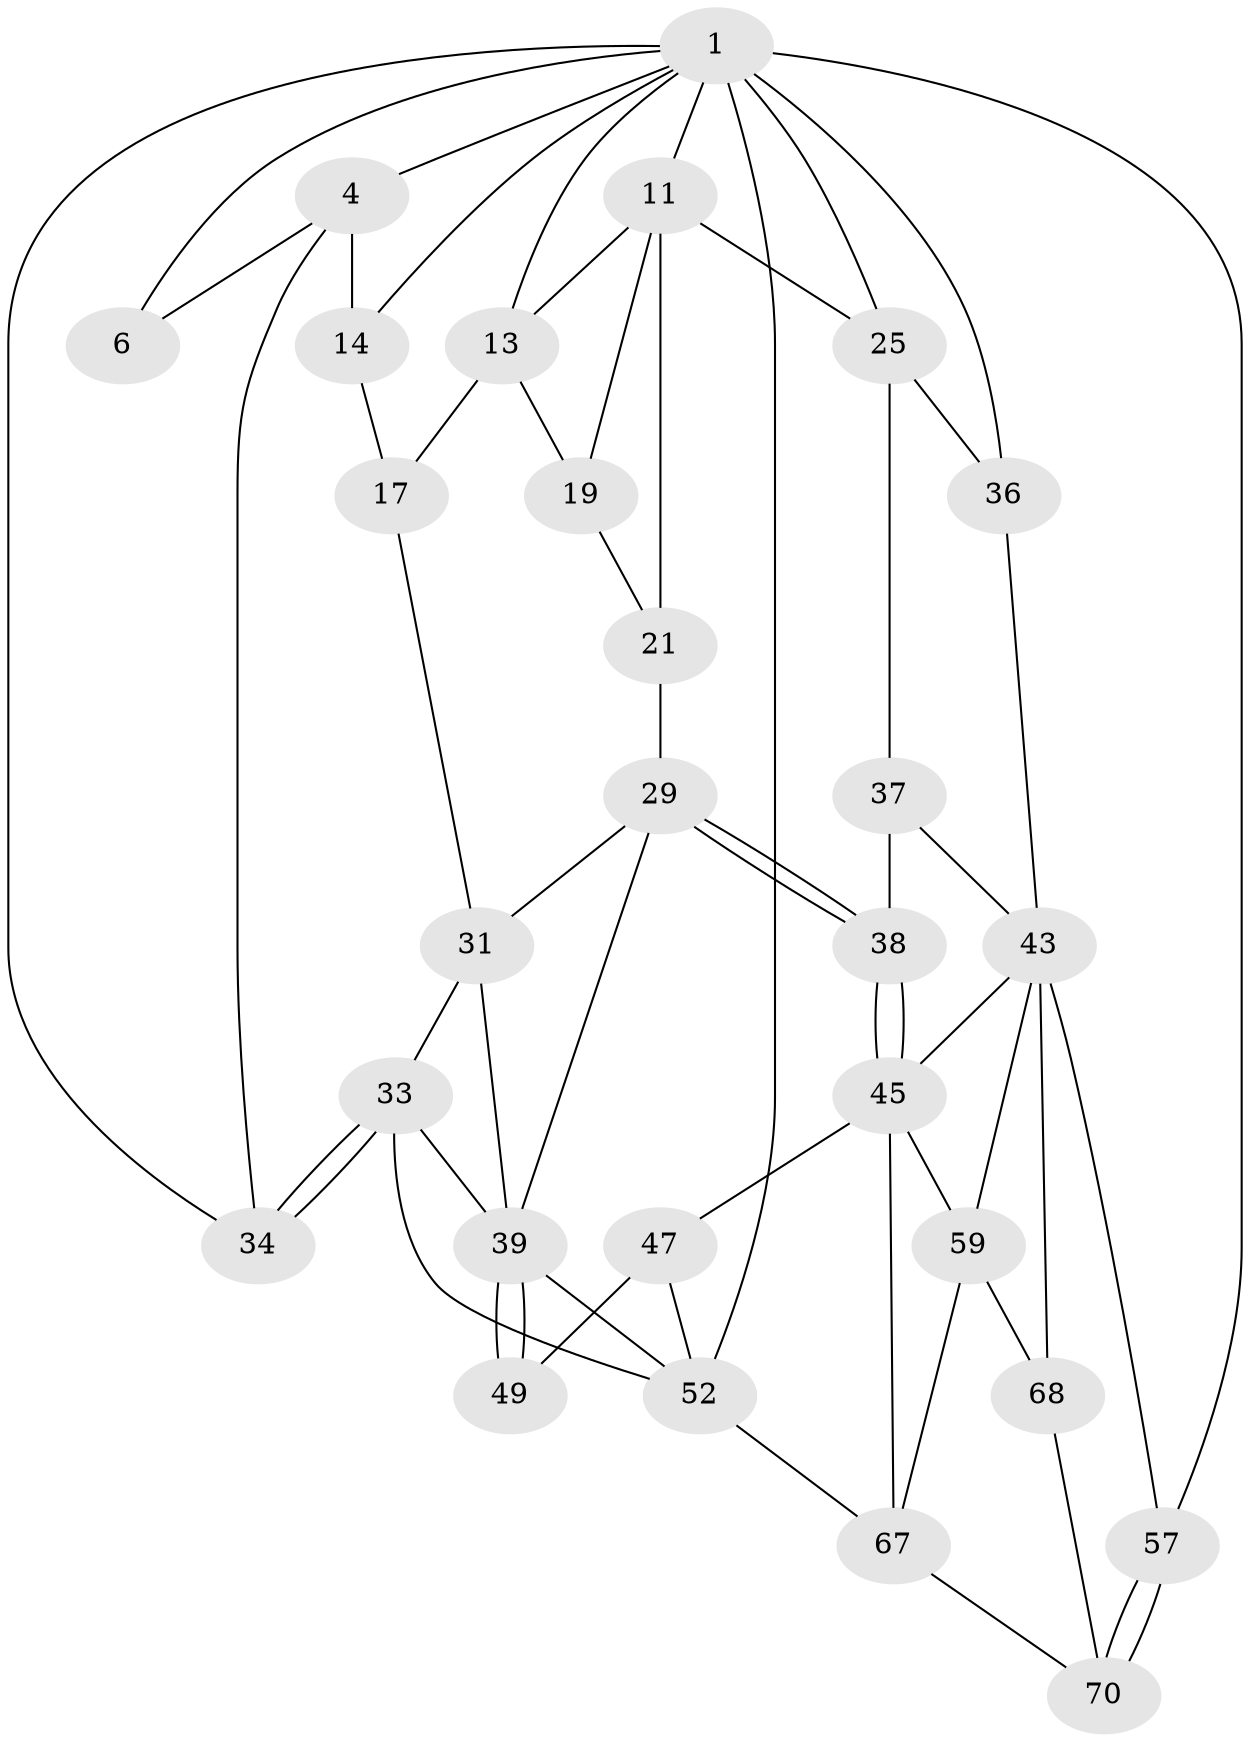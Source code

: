 // original degree distribution, {3: 0.027777777777777776, 6: 0.19444444444444445, 5: 0.5555555555555556, 4: 0.2222222222222222}
// Generated by graph-tools (version 1.1) at 2025/21/03/04/25 18:21:18]
// undirected, 28 vertices, 59 edges
graph export_dot {
graph [start="1"]
  node [color=gray90,style=filled];
  1 [pos="+0.683592318262854+0",super="+2+7"];
  4 [pos="+0+0",super="+5+27"];
  6 [pos="+0.38564676769430367+0"];
  11 [pos="+0.7571822332217953+0.17235396875096362",super="+12+20"];
  13 [pos="+0.6756744848752761+0.06677353337500909",super="+16"];
  14 [pos="+0.04675526845571577+0",super="+15+23"];
  17 [pos="+0.3375328932256617+0.19224580880284606",super="+22"];
  19 [pos="+0.42832490363722+0.27517631819918587"];
  21 [pos="+0.6556128442327548+0.3856927808173579",super="+28"];
  25 [pos="+0.7708368324005967+0.43656135882858405",super="+26"];
  29 [pos="+0.43514799848501107+0.4690050462869904",super="+30"];
  31 [pos="+0.1824298905842687+0.34347305858578236",super="+32"];
  33 [pos="+0+0.5724981810094165",super="+50"];
  34 [pos="+0+0.35312995492380056"];
  36 [pos="+1+0.4530563141181146",super="+42"];
  37 [pos="+0.6229953549091062+0.46241651469779954"];
  38 [pos="+0.49105620819664386+0.5187602940085533"];
  39 [pos="+0.31390100305175556+0.5323750046600781",super="+40"];
  43 [pos="+0.7707852729997565+0.6749024855267939",super="+44+58"];
  45 [pos="+0.4978361699603186+0.5638128408919733",super="+55+46"];
  47 [pos="+0.3422246040677046+0.6688162487817527",super="+48+63"];
  49 [pos="+0.31353449236351644+0.6407724385781376"];
  52 [pos="+0.06674243621182498+0.7953878138160321",super="+53"];
  57 [pos="+1+1"];
  59 [pos="+0.5505177024594289+0.741199482970305",super="+60"];
  67 [pos="+0.38028275727570665+0.8748658581186047",super="+69"];
  68 [pos="+0.527264274189375+0.8894669869510213"];
  70 [pos="+0.9626098733699336+1",super="+71"];
  1 -- 34;
  1 -- 4;
  1 -- 36 [weight=2];
  1 -- 11;
  1 -- 52 [weight=2];
  1 -- 57;
  1 -- 25;
  1 -- 13;
  1 -- 6;
  1 -- 14;
  4 -- 6;
  4 -- 14 [weight=2];
  4 -- 34;
  11 -- 19;
  11 -- 13;
  11 -- 21 [weight=2];
  11 -- 25;
  13 -- 17;
  13 -- 19;
  14 -- 17 [weight=2];
  17 -- 31;
  19 -- 21;
  21 -- 29;
  25 -- 37;
  25 -- 36;
  29 -- 38;
  29 -- 38;
  29 -- 31;
  29 -- 39;
  31 -- 33;
  31 -- 39;
  33 -- 34;
  33 -- 34;
  33 -- 52;
  33 -- 39;
  36 -- 43;
  37 -- 38;
  37 -- 43;
  38 -- 45;
  38 -- 45;
  39 -- 49 [weight=2];
  39 -- 49;
  39 -- 52;
  43 -- 45;
  43 -- 57;
  43 -- 68;
  43 -- 59;
  45 -- 59 [weight=2];
  45 -- 67;
  45 -- 47 [weight=2];
  47 -- 49;
  47 -- 52;
  52 -- 67;
  57 -- 70;
  57 -- 70;
  59 -- 67;
  59 -- 68;
  67 -- 70;
  68 -- 70;
}

